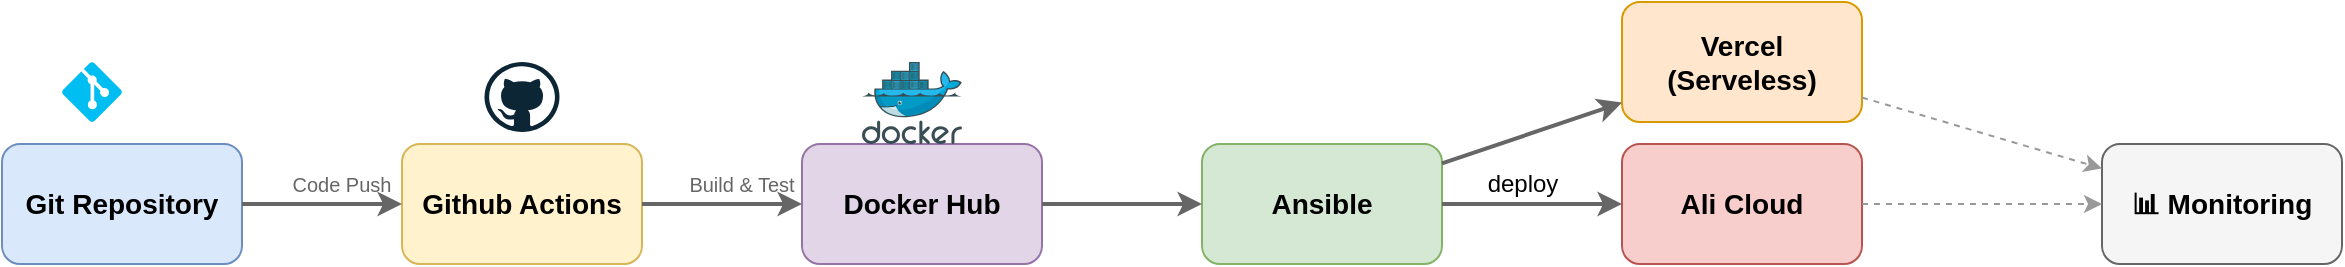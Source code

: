 <mxfile version="20.5.3" type="embed"><diagram name="DevOps Pipeline" id="devops-pipeline"><mxGraphModel dx="2300" dy="1036" grid="1" gridSize="10" guides="1" tooltips="1" connect="1" arrows="1" fold="1" page="1" pageScale="1" pageWidth="1169" pageHeight="827" math="0" shadow="0"><root><mxCell id="0"/><mxCell id="1" parent="0"/><mxCell id="git-repo" value="Git Repository" style="rounded=1;whiteSpace=wrap;html=1;fillColor=#dae8fc;strokeColor=#6c8ebf;fontSize=14;fontStyle=1;" parent="1" vertex="1"><mxGeometry x="40" y="80" width="120" height="60" as="geometry"/></mxCell><mxCell id="jenkins" value="Github Actions" style="rounded=1;whiteSpace=wrap;html=1;fillColor=#fff2cc;strokeColor=#d6b656;fontSize=14;fontStyle=1;" parent="1" vertex="1"><mxGeometry x="240" y="80" width="120" height="60" as="geometry"/></mxCell><mxCell id="registry" value="Docker Hub" style="rounded=1;whiteSpace=wrap;html=1;fillColor=#e1d5e7;strokeColor=#9673a6;fontSize=14;fontStyle=1;" parent="1" vertex="1"><mxGeometry x="440" y="80" width="120" height="60" as="geometry"/></mxCell><mxCell id="harness" value="Ansible&lt;br&gt;" style="rounded=1;whiteSpace=wrap;html=1;fillColor=#d5e8d4;strokeColor=#82b366;fontSize=14;fontStyle=1;" parent="1" vertex="1"><mxGeometry x="640" y="80" width="120" height="60" as="geometry"/></mxCell><mxCell id="staging" value="Vercel (Serveless)" style="rounded=1;whiteSpace=wrap;html=1;fillColor=#ffe6cc;strokeColor=#d79b00;fontSize=14;fontStyle=1;" parent="1" vertex="1"><mxGeometry x="850" y="9" width="120" height="60" as="geometry"/></mxCell><mxCell id="prod" value="Ali Cloud" style="rounded=1;whiteSpace=wrap;html=1;fillColor=#f8cecc;strokeColor=#b85450;fontSize=14;fontStyle=1;" parent="1" vertex="1"><mxGeometry x="850" y="80" width="120" height="60" as="geometry"/></mxCell><mxCell id="monitoring" value="📊 Monitoring" style="rounded=1;whiteSpace=wrap;html=1;fillColor=#f5f5f5;strokeColor=#666666;fontSize=14;fontStyle=1;" parent="1" vertex="1"><mxGeometry x="1090" y="80" width="120" height="60" as="geometry"/></mxCell><mxCell id="arrow1" value="" style="endArrow=classic;html=1;rounded=0;strokeWidth=2;strokeColor=#666666;" parent="1" source="git-repo" target="jenkins" edge="1"><mxGeometry width="50" height="50" relative="1" as="geometry"><mxPoint x="170" y="110" as="sourcePoint"/><mxPoint x="230" y="110" as="targetPoint"/></mxGeometry></mxCell><mxCell id="arrow2" value="" style="endArrow=classic;html=1;rounded=0;strokeWidth=2;strokeColor=#666666;" parent="1" source="jenkins" target="registry" edge="1"><mxGeometry width="50" height="50" relative="1" as="geometry"><mxPoint x="370" y="110" as="sourcePoint"/><mxPoint x="430" y="110" as="targetPoint"/></mxGeometry></mxCell><mxCell id="arrow3" value="" style="endArrow=classic;html=1;rounded=0;strokeWidth=2;strokeColor=#666666;" parent="1" source="registry" target="harness" edge="1"><mxGeometry width="50" height="50" relative="1" as="geometry"><mxPoint x="570" y="110" as="sourcePoint"/><mxPoint x="630" y="110" as="targetPoint"/></mxGeometry></mxCell><mxCell id="arrow4" value="" style="endArrow=classic;html=1;rounded=0;strokeWidth=2;strokeColor=#666666;" parent="1" source="harness" target="staging" edge="1"><mxGeometry width="50" height="50" relative="1" as="geometry"><mxPoint x="700" y="140" as="sourcePoint"/><mxPoint x="500" y="200" as="targetPoint"/></mxGeometry></mxCell><mxCell id="arrow5" value="" style="endArrow=classic;html=1;rounded=0;strokeWidth=2;strokeColor=#666666;exitX=1;exitY=0.5;exitDx=0;exitDy=0;" parent="1" source="harness" target="prod" edge="1"><mxGeometry width="50" height="50" relative="1" as="geometry"><mxPoint x="570" y="230" as="sourcePoint"/><mxPoint x="630" y="230" as="targetPoint"/></mxGeometry></mxCell><mxCell id="monitor1" value="" style="endArrow=classic;html=1;rounded=0;strokeWidth=1;strokeColor=#999999;dashed=1;" parent="1" source="prod" target="monitoring" edge="1"><mxGeometry width="50" height="50" relative="1" as="geometry"><mxPoint x="770" y="230" as="sourcePoint"/><mxPoint x="830" y="110" as="targetPoint"/></mxGeometry></mxCell><mxCell id="monitor2" value="" style="endArrow=classic;html=1;rounded=0;strokeWidth=1;strokeColor=#999999;dashed=1;" parent="1" source="staging" target="monitoring" edge="1"><mxGeometry width="50" height="50" relative="1" as="geometry"><mxPoint x="570" y="200" as="sourcePoint"/><mxPoint x="830" y="110" as="targetPoint"/></mxGeometry></mxCell><mxCell id="label1" value="Code Push" style="text;html=1;strokeColor=none;fillColor=none;align=center;verticalAlign=middle;whiteSpace=wrap;rounded=0;fontSize=10;fontColor=#666666;" parent="1" vertex="1"><mxGeometry x="180" y="90" width="60" height="20" as="geometry"/></mxCell><mxCell id="label2" value="Build &amp; Test" style="text;html=1;strokeColor=none;fillColor=none;align=center;verticalAlign=middle;whiteSpace=wrap;rounded=0;fontSize=10;fontColor=#666666;" parent="1" vertex="1"><mxGeometry x="380" y="90" width="60" height="20" as="geometry"/></mxCell><mxCell id="2" value="" style="dashed=0;outlineConnect=0;html=1;align=center;labelPosition=center;verticalLabelPosition=bottom;verticalAlign=top;shape=mxgraph.weblogos.github" vertex="1" parent="1"><mxGeometry x="281.25" y="39" width="37.5" height="35" as="geometry"/></mxCell><mxCell id="3" value="" style="verticalLabelPosition=bottom;html=1;verticalAlign=top;align=center;strokeColor=none;fillColor=#00BEF2;shape=mxgraph.azure.git_repository;" vertex="1" parent="1"><mxGeometry x="70" y="39" width="30" height="30" as="geometry"/></mxCell><mxCell id="5" value="" style="sketch=0;aspect=fixed;html=1;points=[];align=center;image;fontSize=12;image=img/lib/mscae/Docker.svg;" vertex="1" parent="1"><mxGeometry x="470" y="39" width="50" height="41" as="geometry"/></mxCell><mxCell id="6" value="deploy" style="text;html=1;align=center;verticalAlign=middle;resizable=0;points=[];autosize=1;strokeColor=none;fillColor=none;" vertex="1" parent="1"><mxGeometry x="770" y="85" width="60" height="30" as="geometry"/></mxCell></root></mxGraphModel></diagram></mxfile>